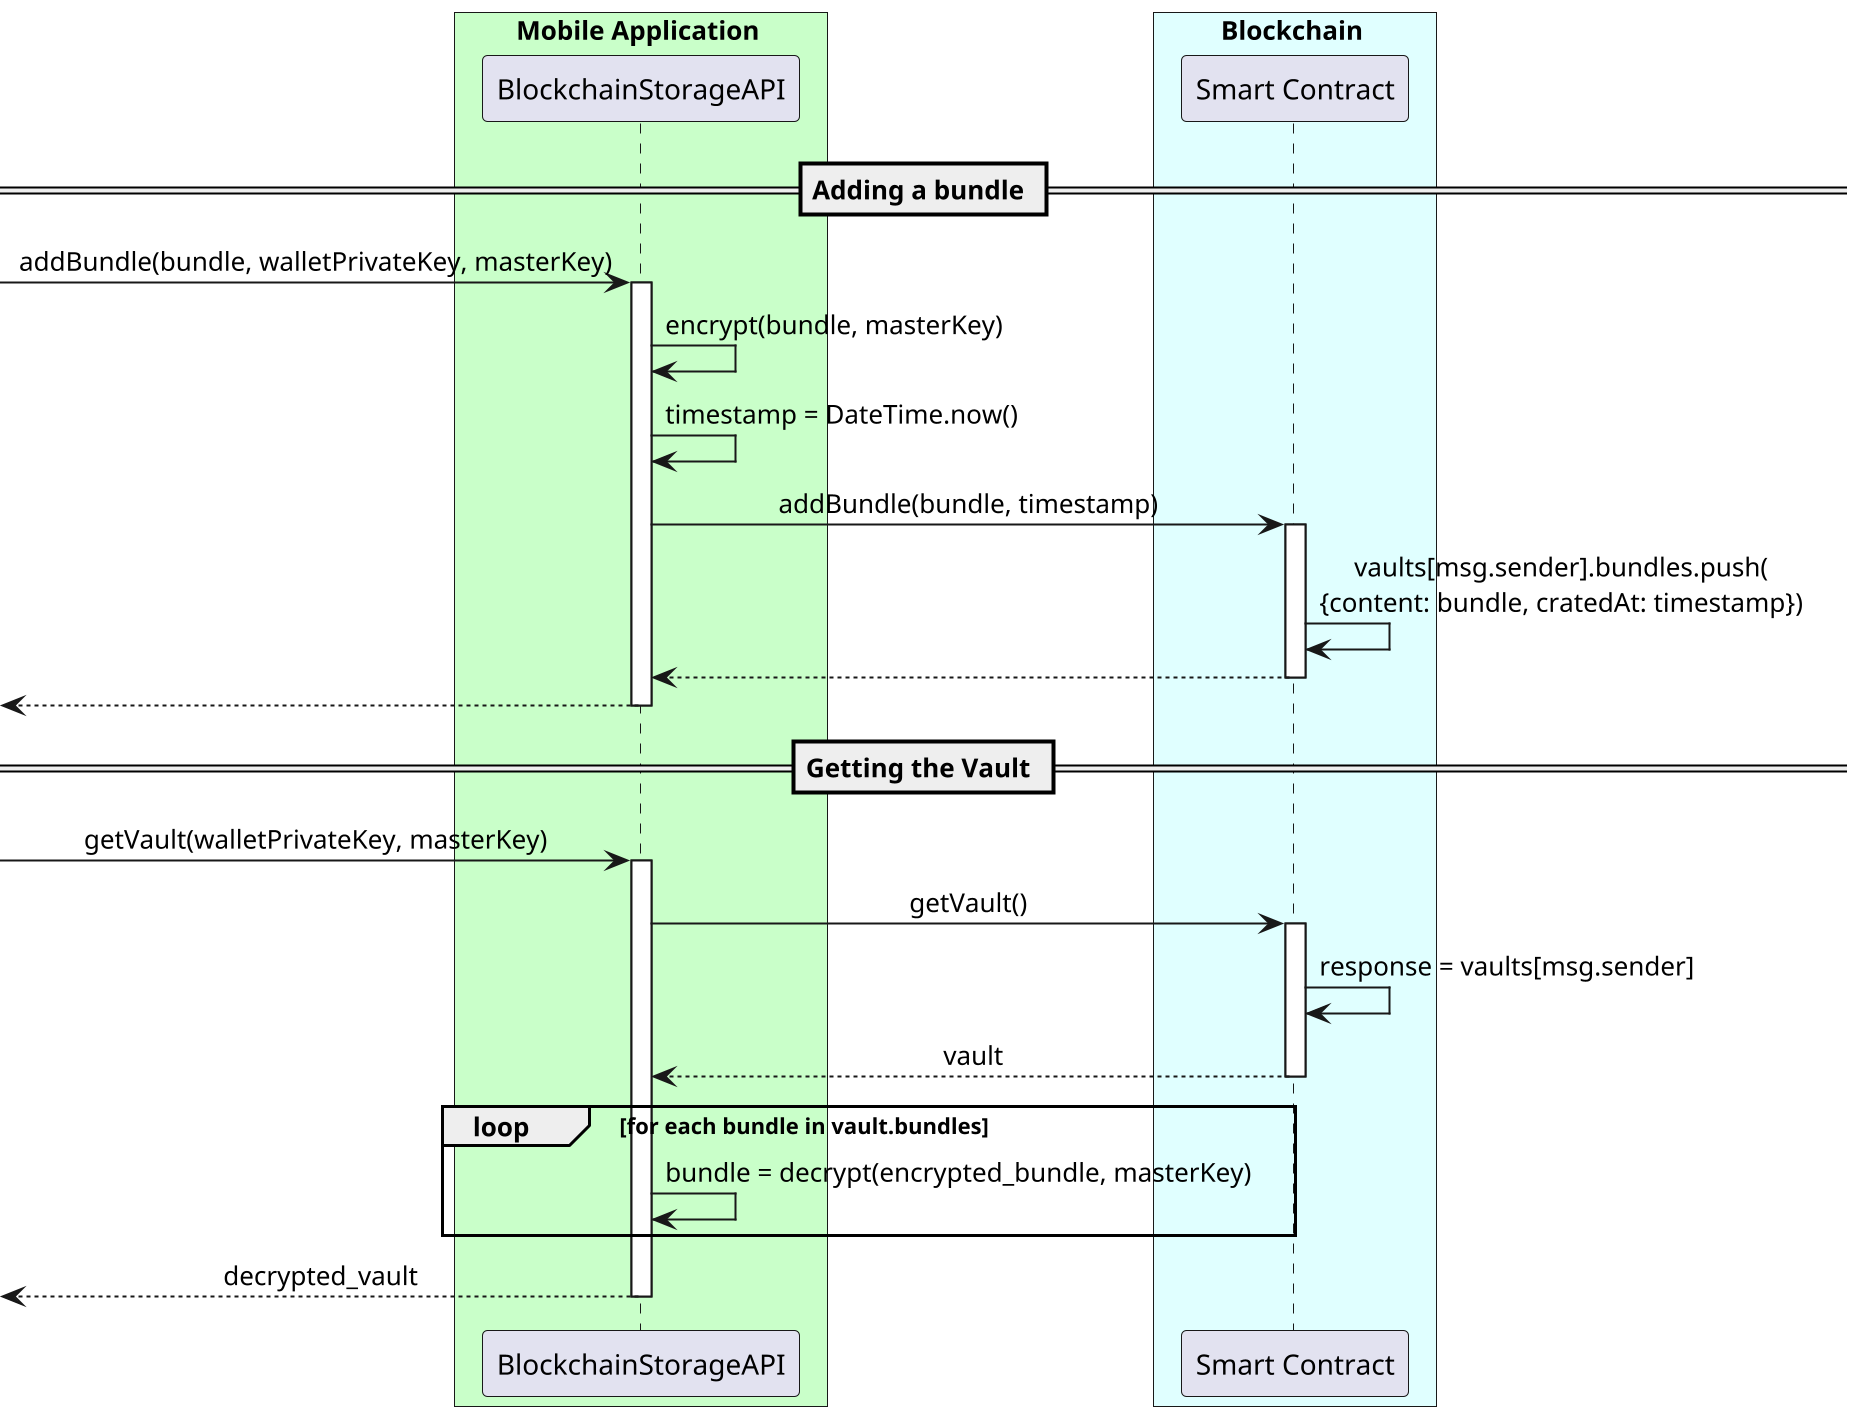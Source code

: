 @startuml contract

scale 2

skinparam SequenceMessageAlignment center
skinparam BoxPadding 10
skinparam ParticipantPadding 10

box Mobile Application #TECHNOLOGY
participant "BlockchainStorageAPI" as api
end box

box Blockchain #LightCyan
participant "Smart Contract" as contract
end box

== Adding a bundle ==

-> api : addBundle(bundle, walletPrivateKey, masterKey)
activate api
api -> api : encrypt(bundle, masterKey)
api -> api : timestamp = DateTime.now()
api -> contract : addBundle(bundle, timestamp)
activate contract
contract -> contract : vaults[msg.sender].bundles.push(\n{content: bundle, cratedAt: timestamp})
contract --> api
deactivate contract
<-- api
deactivate api

== Getting the Vault ==

-> api : getVault(walletPrivateKey, masterKey)
activate api
api -> contract : getVault()
activate contract
contract -> contract : response = vaults[msg.sender]
contract --> api : vault
deactivate contract
loop for each bundle in vault.bundles
    api -> api : bundle = decrypt(encrypted_bundle, masterKey)
end
<-- api : decrypted_vault
deactivate api

@enduml